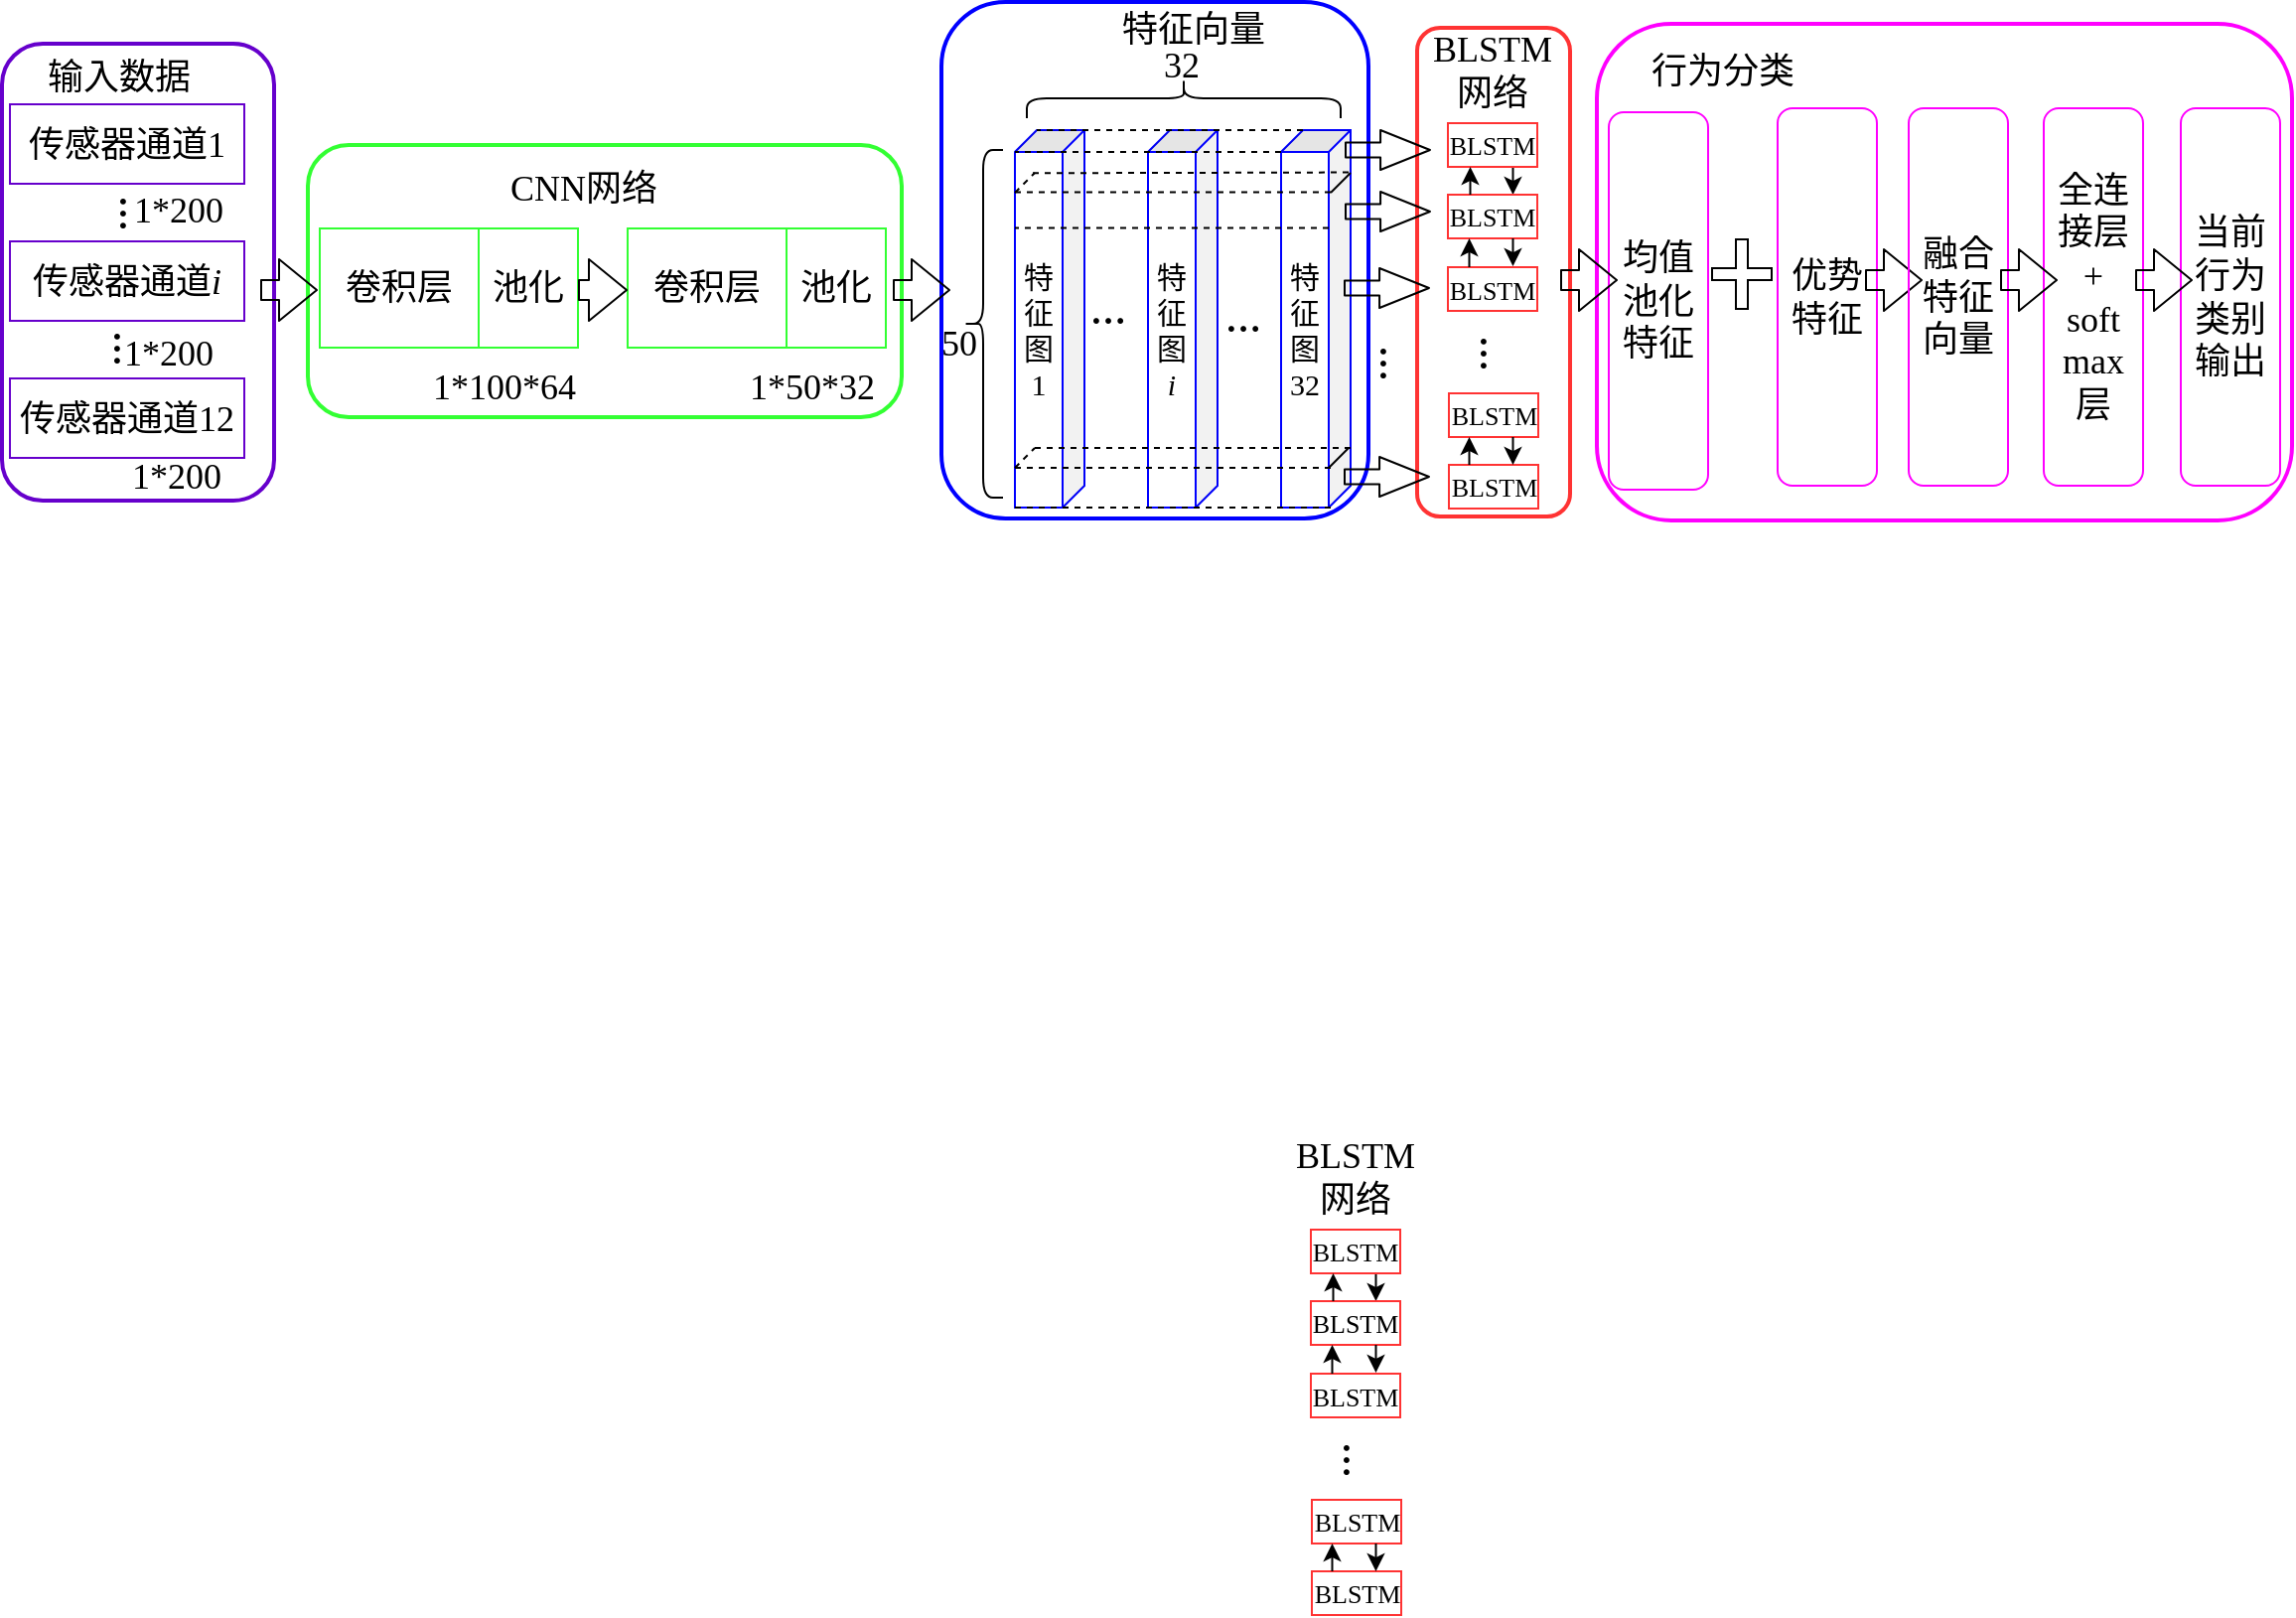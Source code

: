 <mxfile version="12.2.6" type="github" pages="1">
  <diagram id="lJSEZnFhlExgmXPmysFB" name="Page-1">
    <mxGraphModel dx="1019" dy="465" grid="1" gridSize="10" guides="1" tooltips="1" connect="1" arrows="1" fold="1" page="1" pageScale="1" pageWidth="827" pageHeight="1169" math="0" shadow="0">
      <root>
        <mxCell id="0"/>
        <mxCell id="1" parent="0"/>
        <mxCell id="ZtjSj2uJkYHvm_TxWKFo-14" value="" style="rounded=1;whiteSpace=wrap;html=1;strokeColor=#FF00FF;strokeWidth=2;fillColor=none;" parent="1" vertex="1">
          <mxGeometry x="850" y="681" width="350" height="250" as="geometry"/>
        </mxCell>
        <mxCell id="2xV4bgSsPK4Fpn9SXGJm-24" value="" style="rounded=1;whiteSpace=wrap;html=1;fillColor=none;fontSize=18;fontFamily=Times New Roman;strokeColor=#FF3333;strokeWidth=2;" parent="1" vertex="1">
          <mxGeometry x="759.5" y="683" width="77" height="246" as="geometry"/>
        </mxCell>
        <mxCell id="2xV4bgSsPK4Fpn9SXGJm-44" value="" style="rounded=1;whiteSpace=wrap;html=1;fillColor=none;fontFamily=Times New Roman;fontSize=18;strokeColor=#0000FF;strokeWidth=2;" parent="1" vertex="1">
          <mxGeometry x="520" y="670" width="215" height="260" as="geometry"/>
        </mxCell>
        <mxCell id="eGzz-Rn0fV7NUqwpoASo-67" value="" style="rounded=1;whiteSpace=wrap;html=1;fillColor=none;fontSize=18;fontFamily=Times New Roman;strokeColor=#33FF33;strokeWidth=2;" parent="1" vertex="1">
          <mxGeometry x="201" y="742" width="299" height="137" as="geometry"/>
        </mxCell>
        <mxCell id="2xV4bgSsPK4Fpn9SXGJm-2" value="" style="rounded=1;whiteSpace=wrap;html=1;fillColor=none;fontFamily=Times New Roman;strokeColor=#6600CC;strokeWidth=2;" parent="1" vertex="1">
          <mxGeometry x="47" y="691" width="137" height="230" as="geometry"/>
        </mxCell>
        <mxCell id="ZtjSj2uJkYHvm_TxWKFo-8" value="" style="endArrow=classic;html=1;exitX=0.25;exitY=0;exitDx=0;exitDy=0;entryX=0.25;entryY=1;entryDx=0;entryDy=0;" parent="1" edge="1">
          <mxGeometry width="50" height="50" relative="1" as="geometry">
            <mxPoint x="807.75" y="753" as="sourcePoint"/>
            <mxPoint x="807.75" y="767" as="targetPoint"/>
          </mxGeometry>
        </mxCell>
        <mxCell id="eGzz-Rn0fV7NUqwpoASo-92" value="BLSTM" style="rounded=0;whiteSpace=wrap;html=1;fillColor=none;fontFamily=Times New Roman;fontSize=13;strokeColor=#FF3333;" parent="1" vertex="1">
          <mxGeometry x="775" y="767" width="45" height="22" as="geometry"/>
        </mxCell>
        <mxCell id="eGzz-Rn0fV7NUqwpoASo-36" value="&lt;font style=&quot;font-size: 15px&quot;&gt;特征图&lt;br&gt;1&lt;/font&gt;" style="shape=cube;whiteSpace=wrap;html=1;boundedLbl=1;backgroundOutline=1;darkOpacity=0.05;darkOpacity2=0.1;fillColor=none;direction=south;size=11;fontFamily=Times New Roman;strokeColor=#0000FF;strokeWidth=1;" parent="1" vertex="1">
          <mxGeometry x="557" y="734.5" width="35" height="190" as="geometry"/>
        </mxCell>
        <mxCell id="eGzz-Rn0fV7NUqwpoASo-37" value="&lt;font style=&quot;font-size: 15px&quot;&gt;特征图&lt;br&gt;&lt;i&gt;i&lt;/i&gt;&lt;/font&gt;" style="shape=cube;whiteSpace=wrap;html=1;boundedLbl=1;backgroundOutline=1;darkOpacity=0.05;darkOpacity2=0.1;fillColor=none;direction=south;size=11;fontStyle=0;fontFamily=Times New Roman;strokeColor=#0000FF;" parent="1" vertex="1">
          <mxGeometry x="624" y="734.5" width="35" height="190" as="geometry"/>
        </mxCell>
        <mxCell id="eGzz-Rn0fV7NUqwpoASo-38" value="&lt;font style=&quot;font-size: 15px&quot;&gt;特征图&lt;br&gt;32&lt;/font&gt;" style="shape=cube;whiteSpace=wrap;html=1;boundedLbl=1;backgroundOutline=1;darkOpacity=0.05;darkOpacity2=0.1;fillColor=none;direction=south;size=11;fontStyle=0;fontFamily=Times New Roman;strokeColor=#0000FF;" parent="1" vertex="1">
          <mxGeometry x="691" y="734.5" width="35" height="190" as="geometry"/>
        </mxCell>
        <mxCell id="eGzz-Rn0fV7NUqwpoASo-44" value="卷积层" style="rounded=0;whiteSpace=wrap;html=1;fillColor=none;fontSize=18;fontFamily=Times New Roman;strokeColor=#33FF33;" parent="1" vertex="1">
          <mxGeometry x="207" y="784" width="80" height="60" as="geometry"/>
        </mxCell>
        <mxCell id="eGzz-Rn0fV7NUqwpoASo-50" value="池化" style="rounded=0;whiteSpace=wrap;html=1;fillColor=none;fontSize=18;fontFamily=Times New Roman;strokeColor=#33FF33;" parent="1" vertex="1">
          <mxGeometry x="287" y="784" width="50" height="60" as="geometry"/>
        </mxCell>
        <mxCell id="eGzz-Rn0fV7NUqwpoASo-52" value="BLSTM" style="rounded=0;whiteSpace=wrap;html=1;fillColor=none;fontFamily=Times New Roman;fontSize=13;strokeColor=#FF3333;" parent="1" vertex="1">
          <mxGeometry x="775" y="731" width="45" height="22" as="geometry"/>
        </mxCell>
        <mxCell id="eGzz-Rn0fV7NUqwpoASo-64" value="卷积层" style="rounded=0;whiteSpace=wrap;html=1;fillColor=none;fontSize=18;fontFamily=Times New Roman;strokeColor=#33FF33;" parent="1" vertex="1">
          <mxGeometry x="362" y="784" width="80" height="60" as="geometry"/>
        </mxCell>
        <mxCell id="eGzz-Rn0fV7NUqwpoASo-65" value="池化" style="rounded=0;whiteSpace=wrap;html=1;fillColor=none;fontSize=18;fontFamily=Times New Roman;strokeColor=#33FF33;" parent="1" vertex="1">
          <mxGeometry x="442" y="784" width="50" height="60" as="geometry"/>
        </mxCell>
        <mxCell id="eGzz-Rn0fV7NUqwpoASo-68" value="CNN网络" style="text;html=1;strokeColor=none;fillColor=none;align=center;verticalAlign=middle;whiteSpace=wrap;rounded=0;fontSize=18;fontFamily=Times New Roman;" parent="1" vertex="1">
          <mxGeometry x="279.5" y="744" width="120" height="40" as="geometry"/>
        </mxCell>
        <mxCell id="eGzz-Rn0fV7NUqwpoASo-70" value="1*100*64" style="text;html=1;strokeColor=none;fillColor=none;align=center;verticalAlign=middle;whiteSpace=wrap;rounded=0;fontSize=18;fontFamily=Times New Roman;" parent="1" vertex="1">
          <mxGeometry x="238" y="854" width="124" height="20" as="geometry"/>
        </mxCell>
        <mxCell id="eGzz-Rn0fV7NUqwpoASo-71" value="1*50*32" style="text;html=1;strokeColor=none;fillColor=none;align=center;verticalAlign=middle;whiteSpace=wrap;rounded=0;fontSize=18;fontFamily=Times New Roman;" parent="1" vertex="1">
          <mxGeometry x="392.5" y="854" width="124" height="20" as="geometry"/>
        </mxCell>
        <mxCell id="eGzz-Rn0fV7NUqwpoASo-72" value="" style="shape=curlyBracket;whiteSpace=wrap;html=1;rounded=1;fillColor=none;fontSize=18;fontFamily=Times New Roman;" parent="1" vertex="1">
          <mxGeometry x="531" y="744.5" width="20" height="175" as="geometry"/>
        </mxCell>
        <mxCell id="eGzz-Rn0fV7NUqwpoASo-73" value="50" style="text;html=1;resizable=0;points=[];autosize=1;align=left;verticalAlign=top;spacingTop=-4;fontSize=18;fontFamily=Times New Roman;" parent="1" vertex="1">
          <mxGeometry x="518" y="828.5" width="40" height="20" as="geometry"/>
        </mxCell>
        <mxCell id="eGzz-Rn0fV7NUqwpoASo-74" value="" style="shape=curlyBracket;whiteSpace=wrap;html=1;rounded=1;fillColor=none;fontSize=18;direction=south;fontFamily=Times New Roman;" parent="1" vertex="1">
          <mxGeometry x="563" y="708.5" width="158" height="20" as="geometry"/>
        </mxCell>
        <mxCell id="eGzz-Rn0fV7NUqwpoASo-75" value="32" style="text;html=1;resizable=0;points=[];autosize=1;align=left;verticalAlign=top;spacingTop=-4;fontSize=18;fontFamily=Times New Roman;" parent="1" vertex="1">
          <mxGeometry x="630" y="688.5" width="40" height="20" as="geometry"/>
        </mxCell>
        <mxCell id="eGzz-Rn0fV7NUqwpoASo-76" value="" style="endArrow=none;dashed=1;html=1;fontSize=18;entryX=0;entryY=0;entryDx=11;entryDy=35;entryPerimeter=0;exitX=0;exitY=0;exitDx=11;exitDy=35;exitPerimeter=0;fontFamily=Times New Roman;" parent="1" source="eGzz-Rn0fV7NUqwpoASo-38" target="eGzz-Rn0fV7NUqwpoASo-36" edge="1">
          <mxGeometry width="50" height="50" relative="1" as="geometry">
            <mxPoint x="314" y="733.5" as="sourcePoint"/>
            <mxPoint x="556" y="739.5" as="targetPoint"/>
          </mxGeometry>
        </mxCell>
        <mxCell id="eGzz-Rn0fV7NUqwpoASo-77" value="" style="endArrow=none;dashed=1;html=1;fontSize=18;entryX=0;entryY=0;entryDx=0;entryDy=24;entryPerimeter=0;exitX=0;exitY=0;exitDx=0;exitDy=24;exitPerimeter=0;fontFamily=Times New Roman;" parent="1" source="eGzz-Rn0fV7NUqwpoASo-38" target="eGzz-Rn0fV7NUqwpoASo-36" edge="1">
          <mxGeometry width="50" height="50" relative="1" as="geometry">
            <mxPoint x="436" y="749.5" as="sourcePoint"/>
            <mxPoint x="486" y="699.5" as="targetPoint"/>
          </mxGeometry>
        </mxCell>
        <mxCell id="eGzz-Rn0fV7NUqwpoASo-78" value="" style="endArrow=none;dashed=1;html=1;fontSize=18;entryX=0.149;entryY=1;entryDx=0;entryDy=0;entryPerimeter=0;exitX=0.149;exitY=0.286;exitDx=0;exitDy=0;exitPerimeter=0;fontFamily=Times New Roman;" parent="1" edge="1">
          <mxGeometry width="50" height="50" relative="1" as="geometry">
            <mxPoint x="715.99" y="765.81" as="sourcePoint"/>
            <mxPoint x="557" y="765.81" as="targetPoint"/>
          </mxGeometry>
        </mxCell>
        <mxCell id="eGzz-Rn0fV7NUqwpoASo-79" value="" style="endArrow=none;dashed=1;html=1;fontSize=18;entryX=0.112;entryY=0.009;entryDx=0;entryDy=0;entryPerimeter=0;exitX=0.114;exitY=0.743;exitDx=0;exitDy=0;exitPerimeter=0;fontFamily=Times New Roman;" parent="1" source="eGzz-Rn0fV7NUqwpoASo-36" target="eGzz-Rn0fV7NUqwpoASo-38" edge="1">
          <mxGeometry width="50" height="50" relative="1" as="geometry">
            <mxPoint x="456" y="769.5" as="sourcePoint"/>
            <mxPoint x="506" y="719.5" as="targetPoint"/>
          </mxGeometry>
        </mxCell>
        <mxCell id="eGzz-Rn0fV7NUqwpoASo-84" value="" style="endArrow=none;dashed=1;html=1;fontSize=18;fontFamily=Times New Roman;" parent="1" edge="1">
          <mxGeometry width="50" height="50" relative="1" as="geometry">
            <mxPoint x="557" y="904.5" as="sourcePoint"/>
            <mxPoint x="716" y="904.5" as="targetPoint"/>
          </mxGeometry>
        </mxCell>
        <mxCell id="eGzz-Rn0fV7NUqwpoASo-85" value="" style="endArrow=none;dashed=1;html=1;fontSize=18;fontFamily=Times New Roman;" parent="1" edge="1">
          <mxGeometry width="50" height="50" relative="1" as="geometry">
            <mxPoint x="557" y="924.5" as="sourcePoint"/>
            <mxPoint x="716" y="924.5" as="targetPoint"/>
          </mxGeometry>
        </mxCell>
        <mxCell id="eGzz-Rn0fV7NUqwpoASo-86" value="" style="endArrow=none;dashed=1;html=1;fontSize=18;fontFamily=Times New Roman;" parent="1" edge="1">
          <mxGeometry width="50" height="50" relative="1" as="geometry">
            <mxPoint x="567" y="894.5" as="sourcePoint"/>
            <mxPoint x="726" y="894.5" as="targetPoint"/>
          </mxGeometry>
        </mxCell>
        <mxCell id="eGzz-Rn0fV7NUqwpoASo-88" value="" style="endArrow=none;html=1;fontSize=18;fontFamily=Times New Roman;" parent="1" edge="1">
          <mxGeometry width="50" height="50" relative="1" as="geometry">
            <mxPoint x="716" y="766" as="sourcePoint"/>
            <mxPoint x="726" y="756" as="targetPoint"/>
          </mxGeometry>
        </mxCell>
        <mxCell id="eGzz-Rn0fV7NUqwpoASo-89" value="" style="endArrow=none;dashed=1;html=1;fontSize=18;fontFamily=Times New Roman;" parent="1" edge="1">
          <mxGeometry width="50" height="50" relative="1" as="geometry">
            <mxPoint x="557" y="766" as="sourcePoint"/>
            <mxPoint x="567" y="756" as="targetPoint"/>
          </mxGeometry>
        </mxCell>
        <mxCell id="eGzz-Rn0fV7NUqwpoASo-90" value="" style="endArrow=none;dashed=1;html=1;fontSize=18;fontFamily=Times New Roman;" parent="1" edge="1">
          <mxGeometry width="50" height="50" relative="1" as="geometry">
            <mxPoint x="557" y="904.5" as="sourcePoint"/>
            <mxPoint x="567" y="894.5" as="targetPoint"/>
          </mxGeometry>
        </mxCell>
        <mxCell id="eGzz-Rn0fV7NUqwpoASo-91" value="" style="endArrow=none;html=1;fontSize=18;fontFamily=Times New Roman;" parent="1" edge="1">
          <mxGeometry width="50" height="50" relative="1" as="geometry">
            <mxPoint x="715" y="904.5" as="sourcePoint"/>
            <mxPoint x="725" y="894.5" as="targetPoint"/>
          </mxGeometry>
        </mxCell>
        <mxCell id="eGzz-Rn0fV7NUqwpoASo-106" value="均值池化特征" style="rounded=1;whiteSpace=wrap;html=1;fillColor=none;fontSize=18;fontFamily=Times New Roman;strokeColor=#FF00FF;strokeWidth=1;" parent="1" vertex="1">
          <mxGeometry x="856" y="725.5" width="50" height="190" as="geometry"/>
        </mxCell>
        <mxCell id="eGzz-Rn0fV7NUqwpoASo-107" value="" style="shape=cross;whiteSpace=wrap;html=1;fillColor=none;fontSize=18;fontFamily=Times New Roman;" parent="1" vertex="1">
          <mxGeometry x="908" y="789.5" width="30" height="35" as="geometry"/>
        </mxCell>
        <mxCell id="eGzz-Rn0fV7NUqwpoASo-108" value="优势特征" style="rounded=1;whiteSpace=wrap;html=1;fillColor=none;fontSize=18;fontFamily=Times New Roman;strokeColor=#FF00FF;" parent="1" vertex="1">
          <mxGeometry x="941" y="723.5" width="50" height="190" as="geometry"/>
        </mxCell>
        <mxCell id="eGzz-Rn0fV7NUqwpoASo-109" value="全连接层&lt;br&gt;+&lt;br&gt;soft&lt;br&gt;max&lt;br&gt;层" style="rounded=1;whiteSpace=wrap;html=1;fillColor=none;fontSize=18;fontFamily=Times New Roman;strokeColor=#FF00FF;" parent="1" vertex="1">
          <mxGeometry x="1075" y="723.5" width="50" height="190" as="geometry"/>
        </mxCell>
        <mxCell id="eGzz-Rn0fV7NUqwpoASo-110" value="当前行为&lt;br&gt;类别输出" style="rounded=1;whiteSpace=wrap;html=1;fillColor=none;fontSize=18;fontFamily=Times New Roman;strokeColor=#FF00FF;" parent="1" vertex="1">
          <mxGeometry x="1144" y="723.5" width="50" height="190" as="geometry"/>
        </mxCell>
        <mxCell id="2xV4bgSsPK4Fpn9SXGJm-1" value="" style="shape=flexArrow;endArrow=classic;html=1;fontFamily=Times New Roman;" parent="1" edge="1">
          <mxGeometry width="50" height="50" relative="1" as="geometry">
            <mxPoint x="985" y="810" as="sourcePoint"/>
            <mxPoint x="1014" y="810" as="targetPoint"/>
          </mxGeometry>
        </mxCell>
        <mxCell id="2xV4bgSsPK4Fpn9SXGJm-3" value="BLSTM网络" style="text;html=1;strokeColor=none;fillColor=none;align=center;verticalAlign=middle;whiteSpace=wrap;rounded=0;fontSize=18;fontFamily=Times New Roman;" parent="1" vertex="1">
          <mxGeometry x="767.5" y="695" width="59" height="20" as="geometry"/>
        </mxCell>
        <mxCell id="2xV4bgSsPK4Fpn9SXGJm-9" value="" style="endArrow=none;dashed=1;html=1;fontSize=18;entryX=0.149;entryY=1;entryDx=0;entryDy=0;entryPerimeter=0;exitX=0.149;exitY=0.286;exitDx=0;exitDy=0;exitPerimeter=0;fontFamily=Times New Roman;" parent="1" edge="1">
          <mxGeometry width="50" height="50" relative="1" as="geometry">
            <mxPoint x="715" y="783.81" as="sourcePoint"/>
            <mxPoint x="557" y="783.81" as="targetPoint"/>
          </mxGeometry>
        </mxCell>
        <mxCell id="2xV4bgSsPK4Fpn9SXGJm-12" value="传感器通道1" style="rounded=0;whiteSpace=wrap;html=1;fillColor=none;fontSize=18;fontFamily=Times New Roman;strokeColor=#6600CC;" parent="1" vertex="1">
          <mxGeometry x="51" y="721.5" width="118" height="40" as="geometry"/>
        </mxCell>
        <mxCell id="2xV4bgSsPK4Fpn9SXGJm-14" value="传感器通道&lt;i&gt;i&lt;/i&gt;" style="rounded=0;whiteSpace=wrap;html=1;fillColor=none;fontSize=18;fontFamily=Times New Roman;strokeColor=#6600CC;" parent="1" vertex="1">
          <mxGeometry x="51" y="790.5" width="118" height="40" as="geometry"/>
        </mxCell>
        <mxCell id="2xV4bgSsPK4Fpn9SXGJm-15" value="传感器通道12" style="rounded=0;whiteSpace=wrap;html=1;fillColor=none;fontSize=18;fontFamily=Times New Roman;strokeColor=#6600CC;" parent="1" vertex="1">
          <mxGeometry x="51" y="859.5" width="118" height="40" as="geometry"/>
        </mxCell>
        <mxCell id="2xV4bgSsPK4Fpn9SXGJm-38" value="&lt;b&gt;…&lt;/b&gt;" style="text;html=1;strokeColor=none;fillColor=none;align=center;verticalAlign=middle;whiteSpace=wrap;rounded=0;fontFamily=Times New Roman;fontSize=18;direction=west;" parent="1" vertex="1">
          <mxGeometry x="652" y="819.5" width="40" height="20" as="geometry"/>
        </mxCell>
        <mxCell id="2xV4bgSsPK4Fpn9SXGJm-39" value="&lt;b&gt;…&lt;/b&gt;" style="text;html=1;strokeColor=none;fillColor=none;align=center;verticalAlign=middle;whiteSpace=wrap;rounded=0;fontFamily=Times New Roman;fontSize=18;direction=west;rotation=90;strokeWidth=7;" parent="1" vertex="1">
          <mxGeometry x="92.5" y="766" width="40" height="20" as="geometry"/>
        </mxCell>
        <mxCell id="2xV4bgSsPK4Fpn9SXGJm-40" value="&lt;b&gt;…&lt;/b&gt;" style="text;html=1;strokeColor=none;fillColor=none;align=center;verticalAlign=middle;whiteSpace=wrap;rounded=0;fontFamily=Times New Roman;fontSize=18;direction=west;rotation=90;" parent="1" vertex="1">
          <mxGeometry x="90" y="834.5" width="40" height="20" as="geometry"/>
        </mxCell>
        <mxCell id="2xV4bgSsPK4Fpn9SXGJm-41" value="&lt;b&gt;…&lt;/b&gt;" style="text;html=1;strokeColor=none;fillColor=none;align=center;verticalAlign=middle;whiteSpace=wrap;rounded=0;fontFamily=Times New Roman;fontSize=18;direction=west;" parent="1" vertex="1">
          <mxGeometry x="583.5" y="815.5" width="40" height="20" as="geometry"/>
        </mxCell>
        <mxCell id="2xV4bgSsPK4Fpn9SXGJm-42" value="&lt;b&gt;&lt;font style=&quot;font-size: 18px&quot;&gt;…&lt;/font&gt;&lt;/b&gt;" style="text;html=1;strokeColor=none;fillColor=none;align=center;verticalAlign=middle;whiteSpace=wrap;rounded=0;fontFamily=Times New Roman;fontSize=13;direction=west;rotation=90;" parent="1" vertex="1">
          <mxGeometry x="789.5" y="840" width="17" height="13" as="geometry"/>
        </mxCell>
        <mxCell id="2xV4bgSsPK4Fpn9SXGJm-43" value="输入数据" style="text;html=1;strokeColor=none;fillColor=none;align=center;verticalAlign=middle;whiteSpace=wrap;rounded=0;fontFamily=Times New Roman;fontSize=18;" parent="1" vertex="1">
          <mxGeometry x="56" y="697.5" width="100" height="20" as="geometry"/>
        </mxCell>
        <mxCell id="2xV4bgSsPK4Fpn9SXGJm-48" value="特征向量" style="text;html=1;strokeColor=none;fillColor=none;align=center;verticalAlign=middle;whiteSpace=wrap;rounded=0;fontFamily=Times New Roman;fontSize=18;" parent="1" vertex="1">
          <mxGeometry x="602" y="673.5" width="90" height="20" as="geometry"/>
        </mxCell>
        <mxCell id="2xV4bgSsPK4Fpn9SXGJm-55" value="" style="shape=flexArrow;endArrow=classic;html=1;fontFamily=Times New Roman;fontSize=18;width=7.5;endSize=7.986;endWidth=11.528;" parent="1" edge="1">
          <mxGeometry width="50" height="50" relative="1" as="geometry">
            <mxPoint x="723" y="744.5" as="sourcePoint"/>
            <mxPoint x="766.5" y="744.5" as="targetPoint"/>
          </mxGeometry>
        </mxCell>
        <mxCell id="2xV4bgSsPK4Fpn9SXGJm-56" value="" style="shape=flexArrow;endArrow=classic;html=1;fontFamily=Times New Roman;fontSize=18;width=7.5;endSize=7.986;endWidth=11.528;" parent="1" edge="1">
          <mxGeometry width="50" height="50" relative="1" as="geometry">
            <mxPoint x="723" y="775.5" as="sourcePoint"/>
            <mxPoint x="766.5" y="775.5" as="targetPoint"/>
          </mxGeometry>
        </mxCell>
        <mxCell id="2xV4bgSsPK4Fpn9SXGJm-57" value="BLSTM" style="rounded=0;whiteSpace=wrap;html=1;fillColor=none;fontFamily=Times New Roman;fontSize=13;strokeColor=#FF3333;" parent="1" vertex="1">
          <mxGeometry x="775.5" y="867" width="45" height="22" as="geometry"/>
        </mxCell>
        <mxCell id="2xV4bgSsPK4Fpn9SXGJm-58" value="BLSTM" style="rounded=0;whiteSpace=wrap;html=1;fillColor=none;fontFamily=Times New Roman;fontSize=13;strokeColor=#FF3333;" parent="1" vertex="1">
          <mxGeometry x="775.5" y="903" width="45" height="22" as="geometry"/>
        </mxCell>
        <mxCell id="2xV4bgSsPK4Fpn9SXGJm-60" value="" style="shape=flexArrow;endArrow=classic;html=1;fontFamily=Times New Roman;fontSize=18;width=7.5;endSize=7.986;endWidth=11.528;" parent="1" edge="1">
          <mxGeometry width="50" height="50" relative="1" as="geometry">
            <mxPoint x="722.5" y="909" as="sourcePoint"/>
            <mxPoint x="766" y="909" as="targetPoint"/>
          </mxGeometry>
        </mxCell>
        <mxCell id="2xV4bgSsPK4Fpn9SXGJm-62" value="BLSTM" style="rounded=0;whiteSpace=wrap;html=1;fillColor=none;fontFamily=Times New Roman;fontSize=13;strokeColor=#FF3333;" parent="1" vertex="1">
          <mxGeometry x="775" y="803.5" width="45" height="22" as="geometry"/>
        </mxCell>
        <mxCell id="2xV4bgSsPK4Fpn9SXGJm-67" value="" style="shape=flexArrow;endArrow=classic;html=1;fontFamily=Times New Roman;fontSize=18;width=7.5;endSize=7.986;endWidth=11.528;" parent="1" edge="1">
          <mxGeometry width="50" height="50" relative="1" as="geometry">
            <mxPoint x="722.5" y="814" as="sourcePoint"/>
            <mxPoint x="766" y="814" as="targetPoint"/>
          </mxGeometry>
        </mxCell>
        <mxCell id="2xV4bgSsPK4Fpn9SXGJm-68" value="1*200" style="text;html=1;strokeColor=none;fillColor=none;align=center;verticalAlign=middle;whiteSpace=wrap;rounded=0;fontFamily=Times New Roman;fontSize=18;" parent="1" vertex="1">
          <mxGeometry x="116" y="764.5" width="40" height="20" as="geometry"/>
        </mxCell>
        <mxCell id="2xV4bgSsPK4Fpn9SXGJm-69" value="1*200" style="text;html=1;strokeColor=none;fillColor=none;align=center;verticalAlign=middle;whiteSpace=wrap;rounded=0;fontFamily=Times New Roman;fontSize=18;" parent="1" vertex="1">
          <mxGeometry x="111" y="836.5" width="40" height="20" as="geometry"/>
        </mxCell>
        <mxCell id="2xV4bgSsPK4Fpn9SXGJm-70" value="1*200" style="text;html=1;strokeColor=none;fillColor=none;align=center;verticalAlign=middle;whiteSpace=wrap;rounded=0;fontFamily=Times New Roman;fontSize=18;" parent="1" vertex="1">
          <mxGeometry x="115" y="898.5" width="40" height="20" as="geometry"/>
        </mxCell>
        <mxCell id="2xV4bgSsPK4Fpn9SXGJm-72" value="" style="shape=flexArrow;endArrow=classic;html=1;fontFamily=Times New Roman;" parent="1" edge="1">
          <mxGeometry width="50" height="50" relative="1" as="geometry">
            <mxPoint x="831.5" y="810" as="sourcePoint"/>
            <mxPoint x="860.5" y="810" as="targetPoint"/>
          </mxGeometry>
        </mxCell>
        <mxCell id="2xV4bgSsPK4Fpn9SXGJm-73" value="" style="shape=flexArrow;endArrow=classic;html=1;fontFamily=Times New Roman;" parent="1" edge="1">
          <mxGeometry width="50" height="50" relative="1" as="geometry">
            <mxPoint x="495.5" y="815" as="sourcePoint"/>
            <mxPoint x="524.5" y="815" as="targetPoint"/>
          </mxGeometry>
        </mxCell>
        <mxCell id="2xV4bgSsPK4Fpn9SXGJm-75" value="" style="shape=flexArrow;endArrow=classic;html=1;fontFamily=Times New Roman;" parent="1" edge="1">
          <mxGeometry width="50" height="50" relative="1" as="geometry">
            <mxPoint x="177.0" y="815" as="sourcePoint"/>
            <mxPoint x="206" y="815" as="targetPoint"/>
          </mxGeometry>
        </mxCell>
        <mxCell id="2xV4bgSsPK4Fpn9SXGJm-77" value="" style="shape=flexArrow;endArrow=classic;html=1;fontFamily=Times New Roman;" parent="1" edge="1">
          <mxGeometry width="50" height="50" relative="1" as="geometry">
            <mxPoint x="337.0" y="815" as="sourcePoint"/>
            <mxPoint x="362" y="815" as="targetPoint"/>
          </mxGeometry>
        </mxCell>
        <mxCell id="2xV4bgSsPK4Fpn9SXGJm-98" value="&lt;b&gt;…&lt;/b&gt;" style="text;html=1;strokeColor=none;fillColor=none;align=center;verticalAlign=middle;whiteSpace=wrap;rounded=0;fontFamily=Times New Roman;fontSize=18;direction=west;rotation=90;" parent="1" vertex="1">
          <mxGeometry x="727.5" y="846.5" width="40" height="10" as="geometry"/>
        </mxCell>
        <mxCell id="ZtjSj2uJkYHvm_TxWKFo-5" value="" style="endArrow=classic;html=1;exitX=0.25;exitY=0;exitDx=0;exitDy=0;entryX=0.25;entryY=1;entryDx=0;entryDy=0;" parent="1" source="eGzz-Rn0fV7NUqwpoASo-92" target="eGzz-Rn0fV7NUqwpoASo-52" edge="1">
          <mxGeometry width="50" height="50" relative="1" as="geometry">
            <mxPoint x="674" y="799" as="sourcePoint"/>
            <mxPoint x="724" y="749" as="targetPoint"/>
          </mxGeometry>
        </mxCell>
        <mxCell id="ZtjSj2uJkYHvm_TxWKFo-6" value="" style="endArrow=classic;html=1;exitX=0.25;exitY=0;exitDx=0;exitDy=0;entryX=0.25;entryY=1;entryDx=0;entryDy=0;" parent="1" edge="1">
          <mxGeometry width="50" height="50" relative="1" as="geometry">
            <mxPoint x="785.75" y="803.5" as="sourcePoint"/>
            <mxPoint x="785.75" y="789" as="targetPoint"/>
          </mxGeometry>
        </mxCell>
        <mxCell id="ZtjSj2uJkYHvm_TxWKFo-7" value="" style="endArrow=classic;html=1;exitX=0.25;exitY=0;exitDx=0;exitDy=0;entryX=0.25;entryY=1;entryDx=0;entryDy=0;" parent="1" edge="1">
          <mxGeometry width="50" height="50" relative="1" as="geometry">
            <mxPoint x="785.75" y="903" as="sourcePoint"/>
            <mxPoint x="785.75" y="889" as="targetPoint"/>
          </mxGeometry>
        </mxCell>
        <mxCell id="ZtjSj2uJkYHvm_TxWKFo-10" value="" style="endArrow=classic;html=1;exitX=0.25;exitY=0;exitDx=0;exitDy=0;entryX=0.25;entryY=1;entryDx=0;entryDy=0;" parent="1" edge="1">
          <mxGeometry width="50" height="50" relative="1" as="geometry">
            <mxPoint x="807.75" y="789" as="sourcePoint"/>
            <mxPoint x="807.75" y="803" as="targetPoint"/>
          </mxGeometry>
        </mxCell>
        <mxCell id="ZtjSj2uJkYHvm_TxWKFo-11" value="" style="endArrow=classic;html=1;exitX=0.25;exitY=0;exitDx=0;exitDy=0;entryX=0.25;entryY=1;entryDx=0;entryDy=0;" parent="1" edge="1">
          <mxGeometry width="50" height="50" relative="1" as="geometry">
            <mxPoint x="807.75" y="889" as="sourcePoint"/>
            <mxPoint x="807.75" y="903" as="targetPoint"/>
          </mxGeometry>
        </mxCell>
        <mxCell id="ZtjSj2uJkYHvm_TxWKFo-13" value="" style="shape=flexArrow;endArrow=classic;html=1;fontFamily=Times New Roman;" parent="1" edge="1">
          <mxGeometry width="50" height="50" relative="1" as="geometry">
            <mxPoint x="1121" y="810" as="sourcePoint"/>
            <mxPoint x="1150" y="810" as="targetPoint"/>
          </mxGeometry>
        </mxCell>
        <mxCell id="ZtjSj2uJkYHvm_TxWKFo-15" value="&lt;font style=&quot;font-size: 18px;&quot;&gt;行为分类&lt;/font&gt;" style="text;html=1;strokeColor=none;fillColor=none;align=center;verticalAlign=middle;whiteSpace=wrap;rounded=0;fontSize=18;" parent="1" vertex="1">
          <mxGeometry x="874" y="695" width="79" height="20" as="geometry"/>
        </mxCell>
        <mxCell id="3uppgYlmmr_DsJyYe-Iu-1" value="融合特征向量" style="rounded=1;whiteSpace=wrap;html=1;fillColor=none;fontSize=18;fontFamily=Times New Roman;strokeColor=#FF00FF;" vertex="1" parent="1">
          <mxGeometry x="1007" y="723.5" width="50" height="190" as="geometry"/>
        </mxCell>
        <mxCell id="3uppgYlmmr_DsJyYe-Iu-2" value="" style="shape=flexArrow;endArrow=classic;html=1;fontFamily=Times New Roman;" edge="1" parent="1">
          <mxGeometry width="50" height="50" relative="1" as="geometry">
            <mxPoint x="1053" y="810" as="sourcePoint"/>
            <mxPoint x="1082" y="810" as="targetPoint"/>
          </mxGeometry>
        </mxCell>
        <mxCell id="3uppgYlmmr_DsJyYe-Iu-4" value="" style="endArrow=classic;html=1;exitX=0.25;exitY=0;exitDx=0;exitDy=0;entryX=0.25;entryY=1;entryDx=0;entryDy=0;" edge="1" parent="1">
          <mxGeometry width="50" height="50" relative="1" as="geometry">
            <mxPoint x="738.75" y="1310" as="sourcePoint"/>
            <mxPoint x="738.75" y="1324" as="targetPoint"/>
          </mxGeometry>
        </mxCell>
        <mxCell id="3uppgYlmmr_DsJyYe-Iu-5" value="BLSTM" style="rounded=0;whiteSpace=wrap;html=1;fillColor=none;fontFamily=Times New Roman;fontSize=13;strokeColor=#FF3333;" vertex="1" parent="1">
          <mxGeometry x="706" y="1324" width="45" height="22" as="geometry"/>
        </mxCell>
        <mxCell id="3uppgYlmmr_DsJyYe-Iu-6" value="BLSTM" style="rounded=0;whiteSpace=wrap;html=1;fillColor=none;fontFamily=Times New Roman;fontSize=13;strokeColor=#FF3333;" vertex="1" parent="1">
          <mxGeometry x="706" y="1288" width="45" height="22" as="geometry"/>
        </mxCell>
        <mxCell id="3uppgYlmmr_DsJyYe-Iu-7" value="BLSTM网络" style="text;html=1;strokeColor=none;fillColor=none;align=center;verticalAlign=middle;whiteSpace=wrap;rounded=0;fontSize=18;fontFamily=Times New Roman;" vertex="1" parent="1">
          <mxGeometry x="698.5" y="1252" width="59" height="20" as="geometry"/>
        </mxCell>
        <mxCell id="3uppgYlmmr_DsJyYe-Iu-8" value="&lt;b&gt;&lt;font style=&quot;font-size: 18px&quot;&gt;…&lt;/font&gt;&lt;/b&gt;" style="text;html=1;strokeColor=none;fillColor=none;align=center;verticalAlign=middle;whiteSpace=wrap;rounded=0;fontFamily=Times New Roman;fontSize=13;direction=west;rotation=90;" vertex="1" parent="1">
          <mxGeometry x="720.5" y="1397" width="17" height="13" as="geometry"/>
        </mxCell>
        <mxCell id="3uppgYlmmr_DsJyYe-Iu-9" value="BLSTM" style="rounded=0;whiteSpace=wrap;html=1;fillColor=none;fontFamily=Times New Roman;fontSize=13;strokeColor=#FF3333;" vertex="1" parent="1">
          <mxGeometry x="706.5" y="1424" width="45" height="22" as="geometry"/>
        </mxCell>
        <mxCell id="3uppgYlmmr_DsJyYe-Iu-10" value="BLSTM" style="rounded=0;whiteSpace=wrap;html=1;fillColor=none;fontFamily=Times New Roman;fontSize=13;strokeColor=#FF3333;" vertex="1" parent="1">
          <mxGeometry x="706.5" y="1460" width="45" height="22" as="geometry"/>
        </mxCell>
        <mxCell id="3uppgYlmmr_DsJyYe-Iu-11" value="BLSTM" style="rounded=0;whiteSpace=wrap;html=1;fillColor=none;fontFamily=Times New Roman;fontSize=13;strokeColor=#FF3333;" vertex="1" parent="1">
          <mxGeometry x="706" y="1360.5" width="45" height="22" as="geometry"/>
        </mxCell>
        <mxCell id="3uppgYlmmr_DsJyYe-Iu-13" value="" style="endArrow=classic;html=1;exitX=0.25;exitY=0;exitDx=0;exitDy=0;entryX=0.25;entryY=1;entryDx=0;entryDy=0;" edge="1" parent="1" source="3uppgYlmmr_DsJyYe-Iu-5" target="3uppgYlmmr_DsJyYe-Iu-6">
          <mxGeometry width="50" height="50" relative="1" as="geometry">
            <mxPoint x="605" y="1356" as="sourcePoint"/>
            <mxPoint x="655" y="1306" as="targetPoint"/>
          </mxGeometry>
        </mxCell>
        <mxCell id="3uppgYlmmr_DsJyYe-Iu-14" value="" style="endArrow=classic;html=1;exitX=0.25;exitY=0;exitDx=0;exitDy=0;entryX=0.25;entryY=1;entryDx=0;entryDy=0;" edge="1" parent="1">
          <mxGeometry width="50" height="50" relative="1" as="geometry">
            <mxPoint x="716.75" y="1360.5" as="sourcePoint"/>
            <mxPoint x="716.75" y="1346" as="targetPoint"/>
          </mxGeometry>
        </mxCell>
        <mxCell id="3uppgYlmmr_DsJyYe-Iu-15" value="" style="endArrow=classic;html=1;exitX=0.25;exitY=0;exitDx=0;exitDy=0;entryX=0.25;entryY=1;entryDx=0;entryDy=0;" edge="1" parent="1">
          <mxGeometry width="50" height="50" relative="1" as="geometry">
            <mxPoint x="716.75" y="1460" as="sourcePoint"/>
            <mxPoint x="716.75" y="1446" as="targetPoint"/>
          </mxGeometry>
        </mxCell>
        <mxCell id="3uppgYlmmr_DsJyYe-Iu-16" value="" style="endArrow=classic;html=1;exitX=0.25;exitY=0;exitDx=0;exitDy=0;entryX=0.25;entryY=1;entryDx=0;entryDy=0;" edge="1" parent="1">
          <mxGeometry width="50" height="50" relative="1" as="geometry">
            <mxPoint x="738.75" y="1346" as="sourcePoint"/>
            <mxPoint x="738.75" y="1360" as="targetPoint"/>
          </mxGeometry>
        </mxCell>
        <mxCell id="3uppgYlmmr_DsJyYe-Iu-17" value="" style="endArrow=classic;html=1;exitX=0.25;exitY=0;exitDx=0;exitDy=0;entryX=0.25;entryY=1;entryDx=0;entryDy=0;" edge="1" parent="1">
          <mxGeometry width="50" height="50" relative="1" as="geometry">
            <mxPoint x="738.75" y="1446" as="sourcePoint"/>
            <mxPoint x="738.75" y="1460" as="targetPoint"/>
          </mxGeometry>
        </mxCell>
      </root>
    </mxGraphModel>
  </diagram>
</mxfile>
